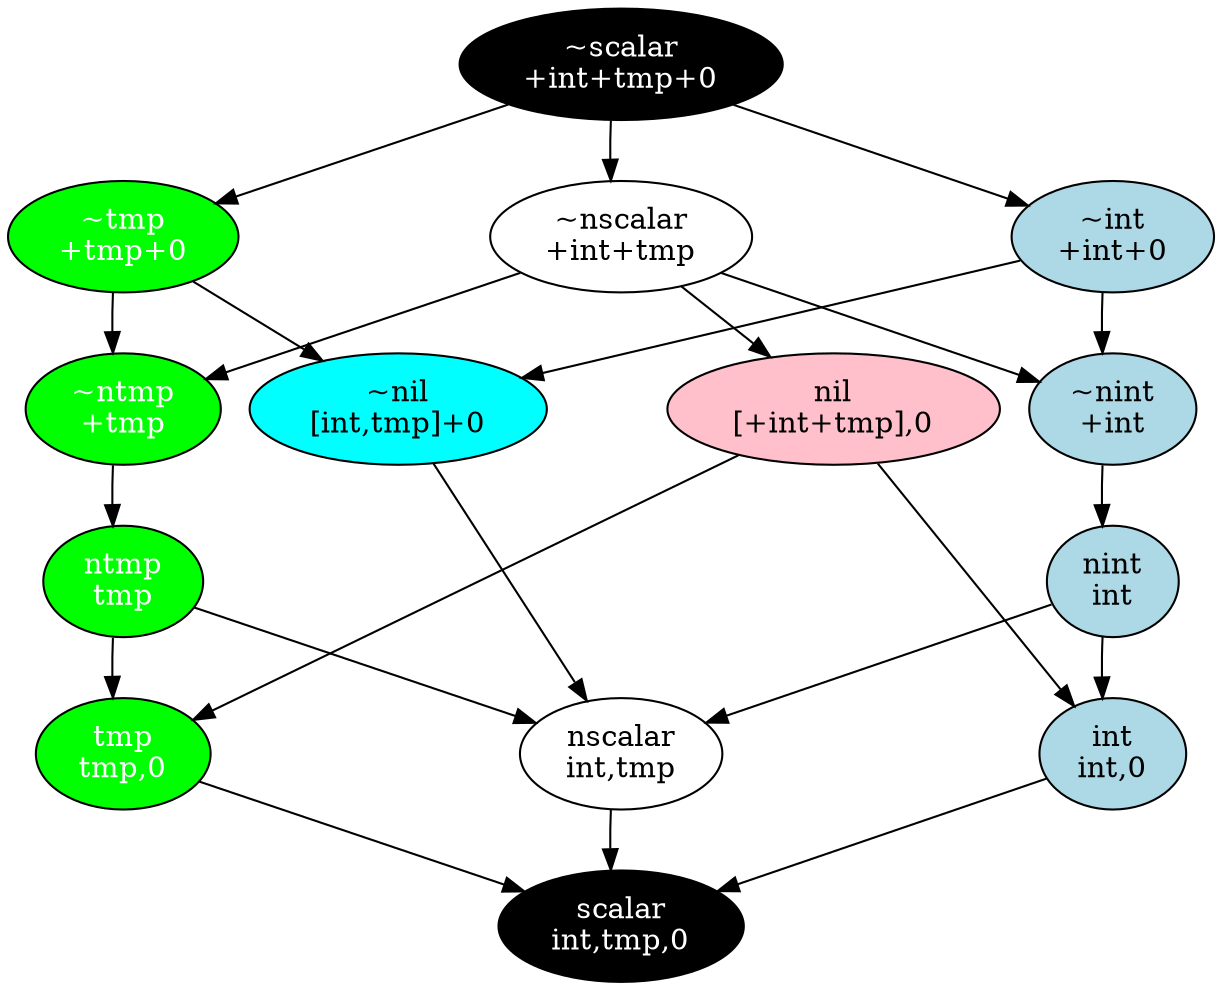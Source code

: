 digraph Lattice {
    compound = true;
    // Define nodes
    splines=false;
    node [shape=oval, style=filled];
    nodesep=0.2;
    ranksep=0.4;

    TOP [label="~scalar\n+int+tmp+0", fillcolor=black, fontcolor=white, group=center];

    // ------------------------
    PTRHQ [label="~tmp\n+tmp+0", fillcolor=green, fontcolor=white, group=left];
    TOP -> PTRHQ

    VALH_ [label="~nscalar\n+int+tmp", fillcolor=white, group=center];
    TOP -> VALH_

    INTHQ [label="~int\n+int+0", fillcolor=lightblue, group=right];
    TOP -> INTHQ

    LEFTHI [label="junk", style=invis, group=junkleft]
  

    PTRHQ -> LEFTHI-> VALH_ -> INTHQ [style=invis];
    { rank=same; PTRHQ; LEFTHI; VALH_; INTHQ }

    // ------------------------
    PTRH_ [label="~ntmp\n+tmp", fillcolor=green, fontcolor=white, group=left];
    VALH_ -> PTRH_
    PTRHQ -> PTRH_

    INTH_ [label="~nint\n+int", fillcolor=lightblue, group=right];
    VALH_ -> INTH_
    INTHQ -> INTH_
    { rank=same; PTRH_; INTH_ }

    // ------------------------
    NILX_ [label="~nil\n[int,tmp]+0", fillcolor=aqua, group=junkleft];
    INTHQ -> NILX_
    PTRHQ -> NILX_
    
    NIL__ [label="nil\n[+int+tmp],0", fillcolor=pink];
    VALH_ -> NIL__;
    
    NILX_ -> NIL__  [style=invis];
    { rank=same; NIL__; NILX_ }

    // ------------------------
    PTRL_ [label="ntmp\ntmp", fillcolor=green, fontcolor=white, group=left];
    PTRH_ -> PTRL_

    INTL_ [label="nint\nint", fillcolor=lightblue, group=right];
    INTH_ -> INTL_
    { rank=same; PTRL_; INTL_ }
    
    // ------------------------
    PTRL0 [label="tmp\ntmp,0", fillcolor=green, fontcolor=white, group=left];
    PTRL_ -> PTRL0
    NIL__ -> PTRL0

    VALL_ [label="nscalar\nint,tmp", fillcolor=white, group=center];
    PTRL_ -> VALL_
    INTL_ -> VALL_
    NILX_ -> VALL_

    INTL0 [label="int\nint,0", fillcolor=lightblue, group=right];
    INTL_ -> INTL0
    NIL__ -> INTL0

    PTRL0 -> VALL_ -> INTL0 [style=invis];
    { rank=same; PTRL0; VALL_; INTL0 }

    // ------------------------
    BOT [label="scalar\nint,tmp,0", fillcolor=black, fontcolor=white, group=center];
    PTRL0 -> BOT
    INTL0 -> BOT
    VALL_ -> BOT

    // ------------------------
    // Verticle alignment
    TOP -> VALH_ -> VALL_ -> BOT [style=invis];
    PTRHQ -> PTRH_ -> PTRL_ -> PTRL0 [style=invis];
    INTHQ -> INTH_ -> INTL_ -> INTL0 [style=invis];
    LEFTHI -> NILX_ [style=invis]
}
